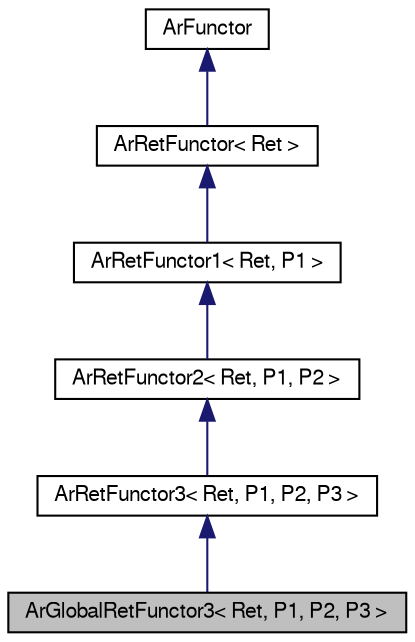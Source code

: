 digraph G
{
  edge [fontname="FreeSans",fontsize=10,labelfontname="FreeSans",labelfontsize=10];
  node [fontname="FreeSans",fontsize=10,shape=record];
  Node1 [label="ArGlobalRetFunctor3\< Ret, P1, P2, P3 \>",height=0.2,width=0.4,color="black", fillcolor="grey75", style="filled" fontcolor="black"];
  Node2 -> Node1 [dir=back,color="midnightblue",fontsize=10,style="solid",fontname="FreeSans"];
  Node2 [label="ArRetFunctor3\< Ret, P1, P2, P3 \>",height=0.2,width=0.4,color="black", fillcolor="white", style="filled",URL="$classArRetFunctor3.html",tooltip="Base class for functors with a return value with 3 parameters."];
  Node3 -> Node2 [dir=back,color="midnightblue",fontsize=10,style="solid",fontname="FreeSans"];
  Node3 [label="ArRetFunctor2\< Ret, P1, P2 \>",height=0.2,width=0.4,color="black", fillcolor="white", style="filled",URL="$classArRetFunctor2.html",tooltip="Base class for functors with a return value with 2 parameters."];
  Node4 -> Node3 [dir=back,color="midnightblue",fontsize=10,style="solid",fontname="FreeSans"];
  Node4 [label="ArRetFunctor1\< Ret, P1 \>",height=0.2,width=0.4,color="black", fillcolor="white", style="filled",URL="$classArRetFunctor1.html",tooltip="Base class for functors with a return value with 1 parameter."];
  Node5 -> Node4 [dir=back,color="midnightblue",fontsize=10,style="solid",fontname="FreeSans"];
  Node5 [label="ArRetFunctor\< Ret \>",height=0.2,width=0.4,color="black", fillcolor="white", style="filled",URL="$classArRetFunctor.html",tooltip="Base class for functors with a return value."];
  Node6 -> Node5 [dir=back,color="midnightblue",fontsize=10,style="solid",fontname="FreeSans"];
  Node6 [label="ArFunctor",height=0.2,width=0.4,color="black", fillcolor="white", style="filled",URL="$classArFunctor.html",tooltip="Base class for functors."];
}
